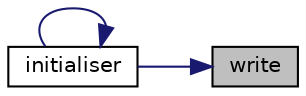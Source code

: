 digraph "write"
{
 // LATEX_PDF_SIZE
  edge [fontname="Helvetica",fontsize="10",labelfontname="Helvetica",labelfontsize="10"];
  node [fontname="Helvetica",fontsize="10",shape=record];
  rankdir="RL";
  Node1 [label="write",height=0.2,width=0.4,color="black", fillcolor="grey75", style="filled", fontcolor="black",tooltip="Remplir une case du tableau avec un Item."];
  Node1 -> Node2 [dir="back",color="midnightblue",fontsize="10",style="solid",fontname="Helvetica"];
  Node2 [label="initialiser",height=0.2,width=0.4,color="black", fillcolor="white", style="filled",URL="$labyrinthe_8h.html#a01c1137f006923127d77b9c7286c0eb6",tooltip="Lit un fichier .txt pour initialiser le labyrinthe."];
  Node2 -> Node2 [dir="back",color="midnightblue",fontsize="10",style="solid",fontname="Helvetica"];
}
